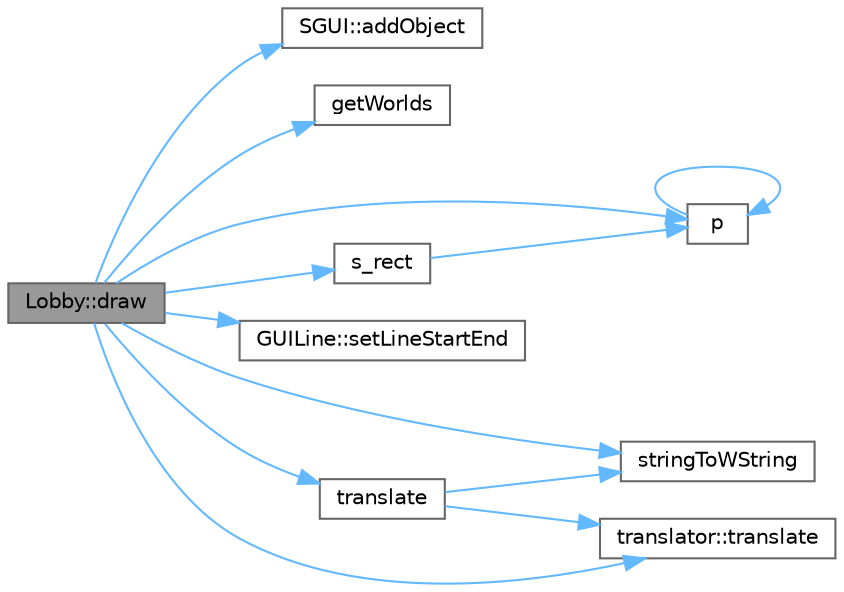 digraph "Lobby::draw"
{
 // LATEX_PDF_SIZE
  bgcolor="transparent";
  edge [fontname=Helvetica,fontsize=10,labelfontname=Helvetica,labelfontsize=10];
  node [fontname=Helvetica,fontsize=10,shape=box,height=0.2,width=0.4];
  rankdir="LR";
  Node1 [id="Node000001",label="Lobby::draw",height=0.2,width=0.4,color="gray40", fillcolor="grey60", style="filled", fontcolor="black",tooltip="Creates the lobby elements."];
  Node1 -> Node2 [id="edge1_Node000001_Node000002",color="steelblue1",style="solid",tooltip=" "];
  Node2 [id="Node000002",label="SGUI::addObject",height=0.2,width=0.4,color="grey40", fillcolor="white", style="filled",URL="$class_s_g_u_i.html#a14b6f7fd445b35893014839e8ba0c0d5",tooltip="Register a Irrlicht GUI-Element with Event callback."];
  Node1 -> Node3 [id="edge2_Node000001_Node000003",color="steelblue1",style="solid",tooltip=" "];
  Node3 [id="Node000003",label="getWorlds",height=0.2,width=0.4,color="grey40", fillcolor="white", style="filled",URL="$helpers_8cpp.html#a2be2c2f97e8bca7baf99ef0fa94dcc41",tooltip="Loads the world Index."];
  Node1 -> Node4 [id="edge3_Node000001_Node000004",color="steelblue1",style="solid",tooltip=" "];
  Node4 [id="Node000004",label="p",height=0.2,width=0.4,color="grey40", fillcolor="white", style="filled",URL="$_g_u_i_tools_8cpp.html#a6a626c1dd0cfaa4ae2a9d4a6f2ca90d5",tooltip=" "];
  Node4 -> Node4 [id="edge4_Node000004_Node000004",color="steelblue1",style="solid",tooltip=" "];
  Node1 -> Node5 [id="edge5_Node000001_Node000005",color="steelblue1",style="solid",tooltip=" "];
  Node5 [id="Node000005",label="s_rect",height=0.2,width=0.4,color="grey40", fillcolor="white", style="filled",URL="$_g_u_i_tools_8cpp.html#aa9b85d2dd3bd11b2bfffdb26e2e8d7fc",tooltip=" "];
  Node5 -> Node4 [id="edge6_Node000005_Node000004",color="steelblue1",style="solid",tooltip=" "];
  Node1 -> Node6 [id="edge7_Node000001_Node000006",color="steelblue1",style="solid",tooltip=" "];
  Node6 [id="Node000006",label="GUILine::setLineStartEnd",height=0.2,width=0.4,color="grey40", fillcolor="white", style="filled",URL="$class_g_u_i_line.html#a1779ef1bdfaed2d09eff04e9f7db879d",tooltip=" "];
  Node1 -> Node7 [id="edge8_Node000001_Node000007",color="steelblue1",style="solid",tooltip=" "];
  Node7 [id="Node000007",label="stringToWString",height=0.2,width=0.4,color="grey40", fillcolor="white", style="filled",URL="$_g_u_i_tools_8cpp.html#a268235fc7077e49fb7623d477c5005ef",tooltip=" "];
  Node1 -> Node8 [id="edge9_Node000001_Node000008",color="steelblue1",style="solid",tooltip=" "];
  Node8 [id="Node000008",label="translate",height=0.2,width=0.4,color="grey40", fillcolor="white", style="filled",URL="$_g_u_i_8hpp.html#abb2832fff46b1326bbb9480dd50db007",tooltip=" "];
  Node8 -> Node7 [id="edge10_Node000008_Node000007",color="steelblue1",style="solid",tooltip=" "];
  Node8 -> Node9 [id="edge11_Node000008_Node000009",color="steelblue1",style="solid",tooltip=" "];
  Node9 [id="Node000009",label="translator::translate",height=0.2,width=0.4,color="grey40", fillcolor="white", style="filled",URL="$namespacetranslator.html#a305c2b757c273e94e3d15960546f3e06",tooltip=" "];
  Node1 -> Node9 [id="edge12_Node000001_Node000009",color="steelblue1",style="solid",tooltip=" "];
}
